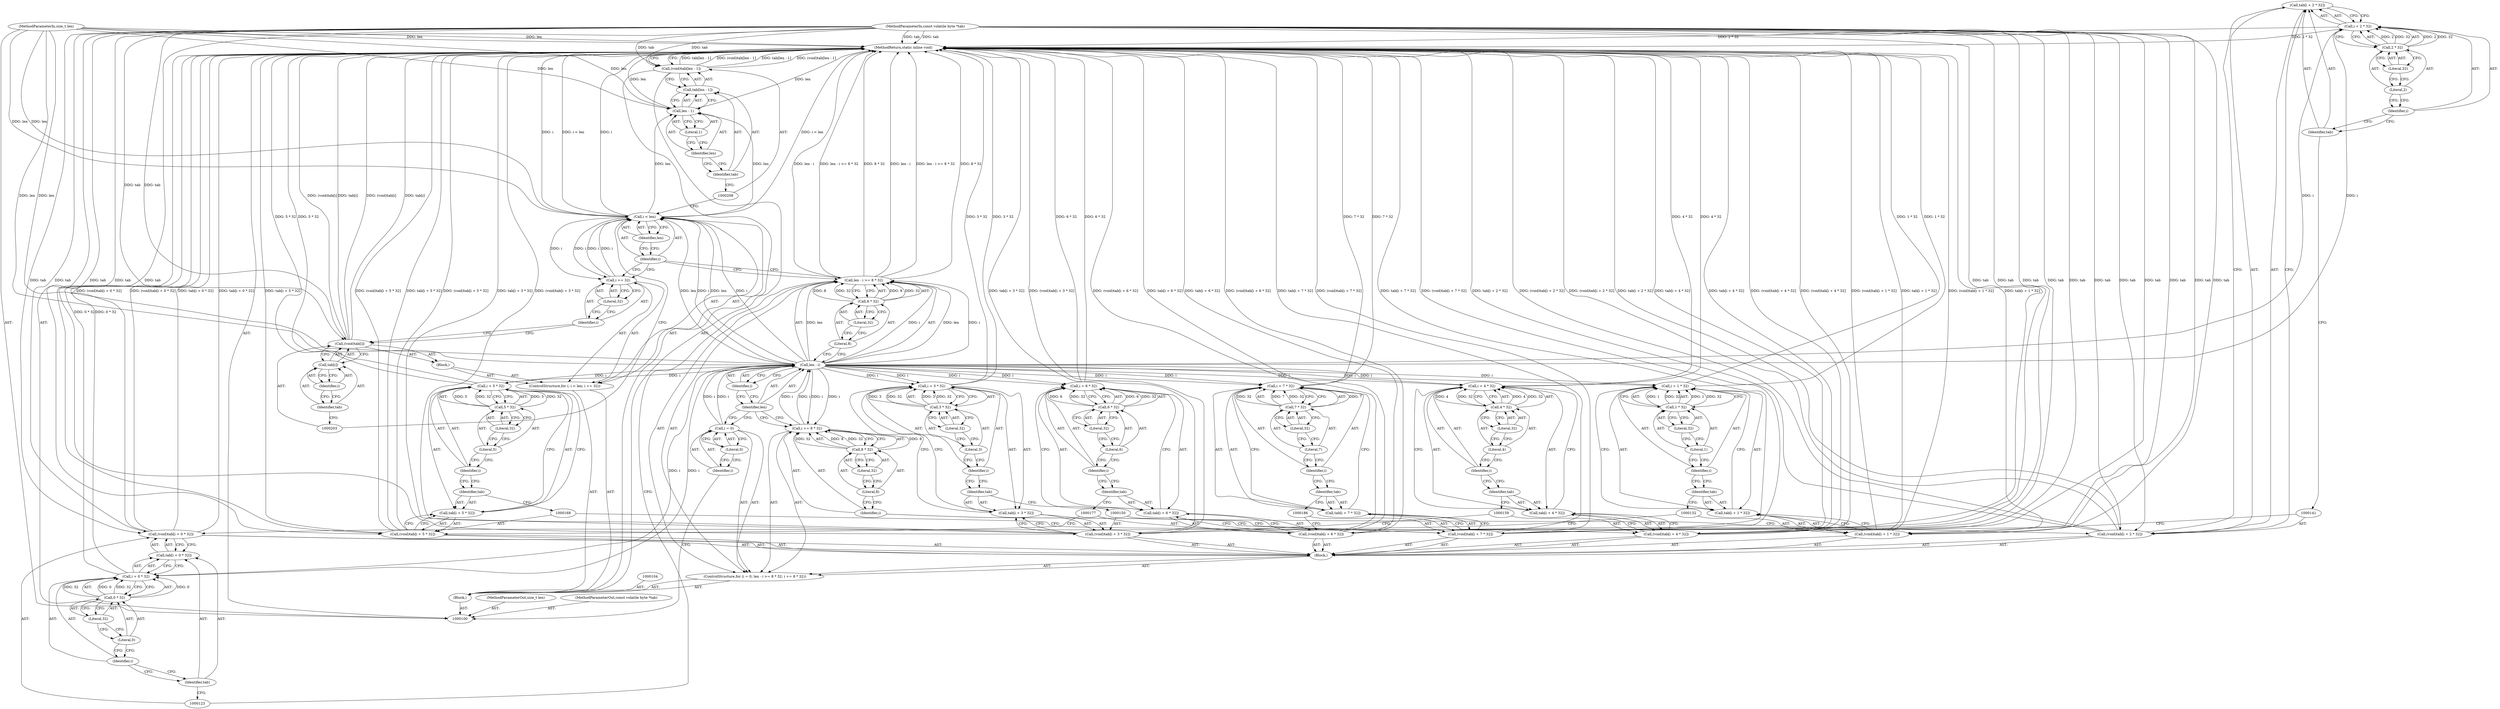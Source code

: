 digraph "0_libgcrypt_daedbbb5541cd8ecda1459d3b843ea4d92788762_3" {
"1000142" [label="(Call,tab[i + 2 * 32])"];
"1000143" [label="(Identifier,tab)"];
"1000144" [label="(Call,i + 2 * 32)"];
"1000145" [label="(Identifier,i)"];
"1000146" [label="(Call,2 * 32)"];
"1000147" [label="(Literal,2)"];
"1000148" [label="(Literal,32)"];
"1000140" [label="(Call,(void)tab[i + 2 * 32])"];
"1000151" [label="(Call,tab[i + 3 * 32])"];
"1000152" [label="(Identifier,tab)"];
"1000153" [label="(Call,i + 3 * 32)"];
"1000154" [label="(Identifier,i)"];
"1000155" [label="(Call,3 * 32)"];
"1000156" [label="(Literal,3)"];
"1000157" [label="(Literal,32)"];
"1000149" [label="(Call,(void)tab[i + 3 * 32])"];
"1000160" [label="(Call,tab[i + 4 * 32])"];
"1000161" [label="(Identifier,tab)"];
"1000162" [label="(Call,i + 4 * 32)"];
"1000163" [label="(Identifier,i)"];
"1000164" [label="(Call,4 * 32)"];
"1000165" [label="(Literal,4)"];
"1000166" [label="(Literal,32)"];
"1000158" [label="(Call,(void)tab[i + 4 * 32])"];
"1000169" [label="(Call,tab[i + 5 * 32])"];
"1000170" [label="(Identifier,tab)"];
"1000171" [label="(Call,i + 5 * 32)"];
"1000172" [label="(Identifier,i)"];
"1000173" [label="(Call,5 * 32)"];
"1000174" [label="(Literal,5)"];
"1000175" [label="(Literal,32)"];
"1000167" [label="(Call,(void)tab[i + 5 * 32])"];
"1000178" [label="(Call,tab[i + 6 * 32])"];
"1000179" [label="(Identifier,tab)"];
"1000180" [label="(Call,i + 6 * 32)"];
"1000181" [label="(Identifier,i)"];
"1000182" [label="(Call,6 * 32)"];
"1000183" [label="(Literal,6)"];
"1000184" [label="(Literal,32)"];
"1000176" [label="(Call,(void)tab[i + 6 * 32])"];
"1000187" [label="(Call,tab[i + 7 * 32])"];
"1000188" [label="(Identifier,tab)"];
"1000189" [label="(Call,i + 7 * 32)"];
"1000190" [label="(Identifier,i)"];
"1000191" [label="(Call,7 * 32)"];
"1000192" [label="(Literal,7)"];
"1000193" [label="(Literal,32)"];
"1000185" [label="(Call,(void)tab[i + 7 * 32])"];
"1000197" [label="(Identifier,len)"];
"1000198" [label="(Call,i += 32)"];
"1000199" [label="(Identifier,i)"];
"1000194" [label="(ControlStructure,for (; i < len; i += 32))"];
"1000200" [label="(Literal,32)"];
"1000195" [label="(Call,i < len)"];
"1000196" [label="(Identifier,i)"];
"1000201" [label="(Block,)"];
"1000204" [label="(Call,tab[i])"];
"1000205" [label="(Identifier,tab)"];
"1000206" [label="(Identifier,i)"];
"1000202" [label="(Call,(void)tab[i])"];
"1000214" [label="(MethodReturn,static inline void)"];
"1000101" [label="(MethodParameterIn,const volatile byte *tab)"];
"1000266" [label="(MethodParameterOut,const volatile byte *tab)"];
"1000102" [label="(MethodParameterIn,size_t len)"];
"1000267" [label="(MethodParameterOut,size_t len)"];
"1000211" [label="(Call,len - 1)"];
"1000212" [label="(Identifier,len)"];
"1000213" [label="(Literal,1)"];
"1000207" [label="(Call,(void)tab[len - 1])"];
"1000209" [label="(Call,tab[len - 1])"];
"1000210" [label="(Identifier,tab)"];
"1000103" [label="(Block,)"];
"1000108" [label="(Literal,0)"];
"1000109" [label="(Call,len - i >= 8 * 32)"];
"1000110" [label="(Call,len - i)"];
"1000111" [label="(Identifier,len)"];
"1000105" [label="(ControlStructure,for (i = 0; len - i >= 8 * 32; i += 8 * 32))"];
"1000112" [label="(Identifier,i)"];
"1000113" [label="(Call,8 * 32)"];
"1000114" [label="(Literal,8)"];
"1000115" [label="(Literal,32)"];
"1000116" [label="(Call,i += 8 * 32)"];
"1000117" [label="(Identifier,i)"];
"1000118" [label="(Call,8 * 32)"];
"1000119" [label="(Literal,8)"];
"1000120" [label="(Literal,32)"];
"1000106" [label="(Call,i = 0)"];
"1000107" [label="(Identifier,i)"];
"1000121" [label="(Block,)"];
"1000124" [label="(Call,tab[i + 0 * 32])"];
"1000125" [label="(Identifier,tab)"];
"1000126" [label="(Call,i + 0 * 32)"];
"1000127" [label="(Identifier,i)"];
"1000128" [label="(Call,0 * 32)"];
"1000129" [label="(Literal,0)"];
"1000130" [label="(Literal,32)"];
"1000122" [label="(Call,(void)tab[i + 0 * 32])"];
"1000133" [label="(Call,tab[i + 1 * 32])"];
"1000134" [label="(Identifier,tab)"];
"1000135" [label="(Call,i + 1 * 32)"];
"1000136" [label="(Identifier,i)"];
"1000137" [label="(Call,1 * 32)"];
"1000138" [label="(Literal,1)"];
"1000139" [label="(Literal,32)"];
"1000131" [label="(Call,(void)tab[i + 1 * 32])"];
"1000142" -> "1000140"  [label="AST: "];
"1000142" -> "1000144"  [label="CFG: "];
"1000143" -> "1000142"  [label="AST: "];
"1000144" -> "1000142"  [label="AST: "];
"1000140" -> "1000142"  [label="CFG: "];
"1000143" -> "1000142"  [label="AST: "];
"1000143" -> "1000141"  [label="CFG: "];
"1000145" -> "1000143"  [label="CFG: "];
"1000144" -> "1000142"  [label="AST: "];
"1000144" -> "1000146"  [label="CFG: "];
"1000145" -> "1000144"  [label="AST: "];
"1000146" -> "1000144"  [label="AST: "];
"1000142" -> "1000144"  [label="CFG: "];
"1000144" -> "1000214"  [label="DDG: 2 * 32"];
"1000110" -> "1000144"  [label="DDG: i"];
"1000146" -> "1000144"  [label="DDG: 2"];
"1000146" -> "1000144"  [label="DDG: 32"];
"1000145" -> "1000144"  [label="AST: "];
"1000145" -> "1000143"  [label="CFG: "];
"1000147" -> "1000145"  [label="CFG: "];
"1000146" -> "1000144"  [label="AST: "];
"1000146" -> "1000148"  [label="CFG: "];
"1000147" -> "1000146"  [label="AST: "];
"1000148" -> "1000146"  [label="AST: "];
"1000144" -> "1000146"  [label="CFG: "];
"1000146" -> "1000144"  [label="DDG: 2"];
"1000146" -> "1000144"  [label="DDG: 32"];
"1000147" -> "1000146"  [label="AST: "];
"1000147" -> "1000145"  [label="CFG: "];
"1000148" -> "1000147"  [label="CFG: "];
"1000148" -> "1000146"  [label="AST: "];
"1000148" -> "1000147"  [label="CFG: "];
"1000146" -> "1000148"  [label="CFG: "];
"1000140" -> "1000121"  [label="AST: "];
"1000140" -> "1000142"  [label="CFG: "];
"1000141" -> "1000140"  [label="AST: "];
"1000142" -> "1000140"  [label="AST: "];
"1000150" -> "1000140"  [label="CFG: "];
"1000140" -> "1000214"  [label="DDG: tab[i + 2 * 32]"];
"1000140" -> "1000214"  [label="DDG: (void)tab[i + 2 * 32]"];
"1000101" -> "1000140"  [label="DDG: tab"];
"1000151" -> "1000149"  [label="AST: "];
"1000151" -> "1000153"  [label="CFG: "];
"1000152" -> "1000151"  [label="AST: "];
"1000153" -> "1000151"  [label="AST: "];
"1000149" -> "1000151"  [label="CFG: "];
"1000152" -> "1000151"  [label="AST: "];
"1000152" -> "1000150"  [label="CFG: "];
"1000154" -> "1000152"  [label="CFG: "];
"1000153" -> "1000151"  [label="AST: "];
"1000153" -> "1000155"  [label="CFG: "];
"1000154" -> "1000153"  [label="AST: "];
"1000155" -> "1000153"  [label="AST: "];
"1000151" -> "1000153"  [label="CFG: "];
"1000153" -> "1000214"  [label="DDG: 3 * 32"];
"1000110" -> "1000153"  [label="DDG: i"];
"1000155" -> "1000153"  [label="DDG: 3"];
"1000155" -> "1000153"  [label="DDG: 32"];
"1000154" -> "1000153"  [label="AST: "];
"1000154" -> "1000152"  [label="CFG: "];
"1000156" -> "1000154"  [label="CFG: "];
"1000155" -> "1000153"  [label="AST: "];
"1000155" -> "1000157"  [label="CFG: "];
"1000156" -> "1000155"  [label="AST: "];
"1000157" -> "1000155"  [label="AST: "];
"1000153" -> "1000155"  [label="CFG: "];
"1000155" -> "1000153"  [label="DDG: 3"];
"1000155" -> "1000153"  [label="DDG: 32"];
"1000156" -> "1000155"  [label="AST: "];
"1000156" -> "1000154"  [label="CFG: "];
"1000157" -> "1000156"  [label="CFG: "];
"1000157" -> "1000155"  [label="AST: "];
"1000157" -> "1000156"  [label="CFG: "];
"1000155" -> "1000157"  [label="CFG: "];
"1000149" -> "1000121"  [label="AST: "];
"1000149" -> "1000151"  [label="CFG: "];
"1000150" -> "1000149"  [label="AST: "];
"1000151" -> "1000149"  [label="AST: "];
"1000159" -> "1000149"  [label="CFG: "];
"1000149" -> "1000214"  [label="DDG: tab[i + 3 * 32]"];
"1000149" -> "1000214"  [label="DDG: (void)tab[i + 3 * 32]"];
"1000101" -> "1000149"  [label="DDG: tab"];
"1000160" -> "1000158"  [label="AST: "];
"1000160" -> "1000162"  [label="CFG: "];
"1000161" -> "1000160"  [label="AST: "];
"1000162" -> "1000160"  [label="AST: "];
"1000158" -> "1000160"  [label="CFG: "];
"1000161" -> "1000160"  [label="AST: "];
"1000161" -> "1000159"  [label="CFG: "];
"1000163" -> "1000161"  [label="CFG: "];
"1000162" -> "1000160"  [label="AST: "];
"1000162" -> "1000164"  [label="CFG: "];
"1000163" -> "1000162"  [label="AST: "];
"1000164" -> "1000162"  [label="AST: "];
"1000160" -> "1000162"  [label="CFG: "];
"1000162" -> "1000214"  [label="DDG: 4 * 32"];
"1000110" -> "1000162"  [label="DDG: i"];
"1000164" -> "1000162"  [label="DDG: 4"];
"1000164" -> "1000162"  [label="DDG: 32"];
"1000163" -> "1000162"  [label="AST: "];
"1000163" -> "1000161"  [label="CFG: "];
"1000165" -> "1000163"  [label="CFG: "];
"1000164" -> "1000162"  [label="AST: "];
"1000164" -> "1000166"  [label="CFG: "];
"1000165" -> "1000164"  [label="AST: "];
"1000166" -> "1000164"  [label="AST: "];
"1000162" -> "1000164"  [label="CFG: "];
"1000164" -> "1000162"  [label="DDG: 4"];
"1000164" -> "1000162"  [label="DDG: 32"];
"1000165" -> "1000164"  [label="AST: "];
"1000165" -> "1000163"  [label="CFG: "];
"1000166" -> "1000165"  [label="CFG: "];
"1000166" -> "1000164"  [label="AST: "];
"1000166" -> "1000165"  [label="CFG: "];
"1000164" -> "1000166"  [label="CFG: "];
"1000158" -> "1000121"  [label="AST: "];
"1000158" -> "1000160"  [label="CFG: "];
"1000159" -> "1000158"  [label="AST: "];
"1000160" -> "1000158"  [label="AST: "];
"1000168" -> "1000158"  [label="CFG: "];
"1000158" -> "1000214"  [label="DDG: tab[i + 4 * 32]"];
"1000158" -> "1000214"  [label="DDG: (void)tab[i + 4 * 32]"];
"1000101" -> "1000158"  [label="DDG: tab"];
"1000169" -> "1000167"  [label="AST: "];
"1000169" -> "1000171"  [label="CFG: "];
"1000170" -> "1000169"  [label="AST: "];
"1000171" -> "1000169"  [label="AST: "];
"1000167" -> "1000169"  [label="CFG: "];
"1000170" -> "1000169"  [label="AST: "];
"1000170" -> "1000168"  [label="CFG: "];
"1000172" -> "1000170"  [label="CFG: "];
"1000171" -> "1000169"  [label="AST: "];
"1000171" -> "1000173"  [label="CFG: "];
"1000172" -> "1000171"  [label="AST: "];
"1000173" -> "1000171"  [label="AST: "];
"1000169" -> "1000171"  [label="CFG: "];
"1000171" -> "1000214"  [label="DDG: 5 * 32"];
"1000110" -> "1000171"  [label="DDG: i"];
"1000173" -> "1000171"  [label="DDG: 5"];
"1000173" -> "1000171"  [label="DDG: 32"];
"1000172" -> "1000171"  [label="AST: "];
"1000172" -> "1000170"  [label="CFG: "];
"1000174" -> "1000172"  [label="CFG: "];
"1000173" -> "1000171"  [label="AST: "];
"1000173" -> "1000175"  [label="CFG: "];
"1000174" -> "1000173"  [label="AST: "];
"1000175" -> "1000173"  [label="AST: "];
"1000171" -> "1000173"  [label="CFG: "];
"1000173" -> "1000171"  [label="DDG: 5"];
"1000173" -> "1000171"  [label="DDG: 32"];
"1000174" -> "1000173"  [label="AST: "];
"1000174" -> "1000172"  [label="CFG: "];
"1000175" -> "1000174"  [label="CFG: "];
"1000175" -> "1000173"  [label="AST: "];
"1000175" -> "1000174"  [label="CFG: "];
"1000173" -> "1000175"  [label="CFG: "];
"1000167" -> "1000121"  [label="AST: "];
"1000167" -> "1000169"  [label="CFG: "];
"1000168" -> "1000167"  [label="AST: "];
"1000169" -> "1000167"  [label="AST: "];
"1000177" -> "1000167"  [label="CFG: "];
"1000167" -> "1000214"  [label="DDG: tab[i + 5 * 32]"];
"1000167" -> "1000214"  [label="DDG: (void)tab[i + 5 * 32]"];
"1000101" -> "1000167"  [label="DDG: tab"];
"1000178" -> "1000176"  [label="AST: "];
"1000178" -> "1000180"  [label="CFG: "];
"1000179" -> "1000178"  [label="AST: "];
"1000180" -> "1000178"  [label="AST: "];
"1000176" -> "1000178"  [label="CFG: "];
"1000179" -> "1000178"  [label="AST: "];
"1000179" -> "1000177"  [label="CFG: "];
"1000181" -> "1000179"  [label="CFG: "];
"1000180" -> "1000178"  [label="AST: "];
"1000180" -> "1000182"  [label="CFG: "];
"1000181" -> "1000180"  [label="AST: "];
"1000182" -> "1000180"  [label="AST: "];
"1000178" -> "1000180"  [label="CFG: "];
"1000180" -> "1000214"  [label="DDG: 6 * 32"];
"1000110" -> "1000180"  [label="DDG: i"];
"1000182" -> "1000180"  [label="DDG: 6"];
"1000182" -> "1000180"  [label="DDG: 32"];
"1000181" -> "1000180"  [label="AST: "];
"1000181" -> "1000179"  [label="CFG: "];
"1000183" -> "1000181"  [label="CFG: "];
"1000182" -> "1000180"  [label="AST: "];
"1000182" -> "1000184"  [label="CFG: "];
"1000183" -> "1000182"  [label="AST: "];
"1000184" -> "1000182"  [label="AST: "];
"1000180" -> "1000182"  [label="CFG: "];
"1000182" -> "1000180"  [label="DDG: 6"];
"1000182" -> "1000180"  [label="DDG: 32"];
"1000183" -> "1000182"  [label="AST: "];
"1000183" -> "1000181"  [label="CFG: "];
"1000184" -> "1000183"  [label="CFG: "];
"1000184" -> "1000182"  [label="AST: "];
"1000184" -> "1000183"  [label="CFG: "];
"1000182" -> "1000184"  [label="CFG: "];
"1000176" -> "1000121"  [label="AST: "];
"1000176" -> "1000178"  [label="CFG: "];
"1000177" -> "1000176"  [label="AST: "];
"1000178" -> "1000176"  [label="AST: "];
"1000186" -> "1000176"  [label="CFG: "];
"1000176" -> "1000214"  [label="DDG: tab[i + 6 * 32]"];
"1000176" -> "1000214"  [label="DDG: (void)tab[i + 6 * 32]"];
"1000101" -> "1000176"  [label="DDG: tab"];
"1000187" -> "1000185"  [label="AST: "];
"1000187" -> "1000189"  [label="CFG: "];
"1000188" -> "1000187"  [label="AST: "];
"1000189" -> "1000187"  [label="AST: "];
"1000185" -> "1000187"  [label="CFG: "];
"1000188" -> "1000187"  [label="AST: "];
"1000188" -> "1000186"  [label="CFG: "];
"1000190" -> "1000188"  [label="CFG: "];
"1000189" -> "1000187"  [label="AST: "];
"1000189" -> "1000191"  [label="CFG: "];
"1000190" -> "1000189"  [label="AST: "];
"1000191" -> "1000189"  [label="AST: "];
"1000187" -> "1000189"  [label="CFG: "];
"1000189" -> "1000214"  [label="DDG: 7 * 32"];
"1000110" -> "1000189"  [label="DDG: i"];
"1000191" -> "1000189"  [label="DDG: 7"];
"1000191" -> "1000189"  [label="DDG: 32"];
"1000190" -> "1000189"  [label="AST: "];
"1000190" -> "1000188"  [label="CFG: "];
"1000192" -> "1000190"  [label="CFG: "];
"1000191" -> "1000189"  [label="AST: "];
"1000191" -> "1000193"  [label="CFG: "];
"1000192" -> "1000191"  [label="AST: "];
"1000193" -> "1000191"  [label="AST: "];
"1000189" -> "1000191"  [label="CFG: "];
"1000191" -> "1000189"  [label="DDG: 7"];
"1000191" -> "1000189"  [label="DDG: 32"];
"1000192" -> "1000191"  [label="AST: "];
"1000192" -> "1000190"  [label="CFG: "];
"1000193" -> "1000192"  [label="CFG: "];
"1000193" -> "1000191"  [label="AST: "];
"1000193" -> "1000192"  [label="CFG: "];
"1000191" -> "1000193"  [label="CFG: "];
"1000185" -> "1000121"  [label="AST: "];
"1000185" -> "1000187"  [label="CFG: "];
"1000186" -> "1000185"  [label="AST: "];
"1000187" -> "1000185"  [label="AST: "];
"1000117" -> "1000185"  [label="CFG: "];
"1000185" -> "1000214"  [label="DDG: (void)tab[i + 7 * 32]"];
"1000185" -> "1000214"  [label="DDG: tab[i + 7 * 32]"];
"1000101" -> "1000185"  [label="DDG: tab"];
"1000197" -> "1000195"  [label="AST: "];
"1000197" -> "1000196"  [label="CFG: "];
"1000195" -> "1000197"  [label="CFG: "];
"1000198" -> "1000194"  [label="AST: "];
"1000198" -> "1000200"  [label="CFG: "];
"1000199" -> "1000198"  [label="AST: "];
"1000200" -> "1000198"  [label="AST: "];
"1000196" -> "1000198"  [label="CFG: "];
"1000198" -> "1000195"  [label="DDG: i"];
"1000195" -> "1000198"  [label="DDG: i"];
"1000199" -> "1000198"  [label="AST: "];
"1000199" -> "1000202"  [label="CFG: "];
"1000200" -> "1000199"  [label="CFG: "];
"1000194" -> "1000103"  [label="AST: "];
"1000195" -> "1000194"  [label="AST: "];
"1000198" -> "1000194"  [label="AST: "];
"1000201" -> "1000194"  [label="AST: "];
"1000200" -> "1000198"  [label="AST: "];
"1000200" -> "1000199"  [label="CFG: "];
"1000198" -> "1000200"  [label="CFG: "];
"1000195" -> "1000194"  [label="AST: "];
"1000195" -> "1000197"  [label="CFG: "];
"1000196" -> "1000195"  [label="AST: "];
"1000197" -> "1000195"  [label="AST: "];
"1000203" -> "1000195"  [label="CFG: "];
"1000208" -> "1000195"  [label="CFG: "];
"1000195" -> "1000214"  [label="DDG: i < len"];
"1000195" -> "1000214"  [label="DDG: i"];
"1000110" -> "1000195"  [label="DDG: i"];
"1000110" -> "1000195"  [label="DDG: len"];
"1000198" -> "1000195"  [label="DDG: i"];
"1000102" -> "1000195"  [label="DDG: len"];
"1000195" -> "1000198"  [label="DDG: i"];
"1000195" -> "1000211"  [label="DDG: len"];
"1000196" -> "1000195"  [label="AST: "];
"1000196" -> "1000198"  [label="CFG: "];
"1000196" -> "1000109"  [label="CFG: "];
"1000197" -> "1000196"  [label="CFG: "];
"1000201" -> "1000194"  [label="AST: "];
"1000202" -> "1000201"  [label="AST: "];
"1000204" -> "1000202"  [label="AST: "];
"1000204" -> "1000206"  [label="CFG: "];
"1000205" -> "1000204"  [label="AST: "];
"1000206" -> "1000204"  [label="AST: "];
"1000202" -> "1000204"  [label="CFG: "];
"1000205" -> "1000204"  [label="AST: "];
"1000205" -> "1000203"  [label="CFG: "];
"1000206" -> "1000205"  [label="CFG: "];
"1000206" -> "1000204"  [label="AST: "];
"1000206" -> "1000205"  [label="CFG: "];
"1000204" -> "1000206"  [label="CFG: "];
"1000202" -> "1000201"  [label="AST: "];
"1000202" -> "1000204"  [label="CFG: "];
"1000203" -> "1000202"  [label="AST: "];
"1000204" -> "1000202"  [label="AST: "];
"1000199" -> "1000202"  [label="CFG: "];
"1000202" -> "1000214"  [label="DDG: tab[i]"];
"1000202" -> "1000214"  [label="DDG: (void)tab[i]"];
"1000101" -> "1000202"  [label="DDG: tab"];
"1000214" -> "1000100"  [label="AST: "];
"1000214" -> "1000207"  [label="CFG: "];
"1000207" -> "1000214"  [label="DDG: tab[len - 1]"];
"1000207" -> "1000214"  [label="DDG: (void)tab[len - 1]"];
"1000185" -> "1000214"  [label="DDG: (void)tab[i + 7 * 32]"];
"1000185" -> "1000214"  [label="DDG: tab[i + 7 * 32]"];
"1000149" -> "1000214"  [label="DDG: tab[i + 3 * 32]"];
"1000149" -> "1000214"  [label="DDG: (void)tab[i + 3 * 32]"];
"1000167" -> "1000214"  [label="DDG: tab[i + 5 * 32]"];
"1000167" -> "1000214"  [label="DDG: (void)tab[i + 5 * 32]"];
"1000211" -> "1000214"  [label="DDG: len"];
"1000126" -> "1000214"  [label="DDG: 0 * 32"];
"1000180" -> "1000214"  [label="DDG: 6 * 32"];
"1000176" -> "1000214"  [label="DDG: tab[i + 6 * 32]"];
"1000176" -> "1000214"  [label="DDG: (void)tab[i + 6 * 32]"];
"1000162" -> "1000214"  [label="DDG: 4 * 32"];
"1000140" -> "1000214"  [label="DDG: tab[i + 2 * 32]"];
"1000140" -> "1000214"  [label="DDG: (void)tab[i + 2 * 32]"];
"1000158" -> "1000214"  [label="DDG: tab[i + 4 * 32]"];
"1000158" -> "1000214"  [label="DDG: (void)tab[i + 4 * 32]"];
"1000195" -> "1000214"  [label="DDG: i < len"];
"1000195" -> "1000214"  [label="DDG: i"];
"1000153" -> "1000214"  [label="DDG: 3 * 32"];
"1000189" -> "1000214"  [label="DDG: 7 * 32"];
"1000131" -> "1000214"  [label="DDG: tab[i + 1 * 32]"];
"1000131" -> "1000214"  [label="DDG: (void)tab[i + 1 * 32]"];
"1000102" -> "1000214"  [label="DDG: len"];
"1000109" -> "1000214"  [label="DDG: 8 * 32"];
"1000109" -> "1000214"  [label="DDG: len - i"];
"1000109" -> "1000214"  [label="DDG: len - i >= 8 * 32"];
"1000101" -> "1000214"  [label="DDG: tab"];
"1000171" -> "1000214"  [label="DDG: 5 * 32"];
"1000122" -> "1000214"  [label="DDG: (void)tab[i + 0 * 32]"];
"1000122" -> "1000214"  [label="DDG: tab[i + 0 * 32]"];
"1000144" -> "1000214"  [label="DDG: 2 * 32"];
"1000135" -> "1000214"  [label="DDG: 1 * 32"];
"1000202" -> "1000214"  [label="DDG: tab[i]"];
"1000202" -> "1000214"  [label="DDG: (void)tab[i]"];
"1000101" -> "1000100"  [label="AST: "];
"1000101" -> "1000214"  [label="DDG: tab"];
"1000101" -> "1000122"  [label="DDG: tab"];
"1000101" -> "1000131"  [label="DDG: tab"];
"1000101" -> "1000140"  [label="DDG: tab"];
"1000101" -> "1000149"  [label="DDG: tab"];
"1000101" -> "1000158"  [label="DDG: tab"];
"1000101" -> "1000167"  [label="DDG: tab"];
"1000101" -> "1000176"  [label="DDG: tab"];
"1000101" -> "1000185"  [label="DDG: tab"];
"1000101" -> "1000202"  [label="DDG: tab"];
"1000101" -> "1000207"  [label="DDG: tab"];
"1000266" -> "1000100"  [label="AST: "];
"1000102" -> "1000100"  [label="AST: "];
"1000102" -> "1000214"  [label="DDG: len"];
"1000102" -> "1000110"  [label="DDG: len"];
"1000102" -> "1000195"  [label="DDG: len"];
"1000102" -> "1000211"  [label="DDG: len"];
"1000267" -> "1000100"  [label="AST: "];
"1000211" -> "1000209"  [label="AST: "];
"1000211" -> "1000213"  [label="CFG: "];
"1000212" -> "1000211"  [label="AST: "];
"1000213" -> "1000211"  [label="AST: "];
"1000209" -> "1000211"  [label="CFG: "];
"1000211" -> "1000214"  [label="DDG: len"];
"1000195" -> "1000211"  [label="DDG: len"];
"1000102" -> "1000211"  [label="DDG: len"];
"1000212" -> "1000211"  [label="AST: "];
"1000212" -> "1000210"  [label="CFG: "];
"1000213" -> "1000212"  [label="CFG: "];
"1000213" -> "1000211"  [label="AST: "];
"1000213" -> "1000212"  [label="CFG: "];
"1000211" -> "1000213"  [label="CFG: "];
"1000207" -> "1000103"  [label="AST: "];
"1000207" -> "1000209"  [label="CFG: "];
"1000208" -> "1000207"  [label="AST: "];
"1000209" -> "1000207"  [label="AST: "];
"1000214" -> "1000207"  [label="CFG: "];
"1000207" -> "1000214"  [label="DDG: tab[len - 1]"];
"1000207" -> "1000214"  [label="DDG: (void)tab[len - 1]"];
"1000101" -> "1000207"  [label="DDG: tab"];
"1000209" -> "1000207"  [label="AST: "];
"1000209" -> "1000211"  [label="CFG: "];
"1000210" -> "1000209"  [label="AST: "];
"1000211" -> "1000209"  [label="AST: "];
"1000207" -> "1000209"  [label="CFG: "];
"1000210" -> "1000209"  [label="AST: "];
"1000210" -> "1000208"  [label="CFG: "];
"1000212" -> "1000210"  [label="CFG: "];
"1000103" -> "1000100"  [label="AST: "];
"1000104" -> "1000103"  [label="AST: "];
"1000105" -> "1000103"  [label="AST: "];
"1000194" -> "1000103"  [label="AST: "];
"1000207" -> "1000103"  [label="AST: "];
"1000108" -> "1000106"  [label="AST: "];
"1000108" -> "1000107"  [label="CFG: "];
"1000106" -> "1000108"  [label="CFG: "];
"1000109" -> "1000105"  [label="AST: "];
"1000109" -> "1000113"  [label="CFG: "];
"1000110" -> "1000109"  [label="AST: "];
"1000113" -> "1000109"  [label="AST: "];
"1000123" -> "1000109"  [label="CFG: "];
"1000196" -> "1000109"  [label="CFG: "];
"1000109" -> "1000214"  [label="DDG: 8 * 32"];
"1000109" -> "1000214"  [label="DDG: len - i"];
"1000109" -> "1000214"  [label="DDG: len - i >= 8 * 32"];
"1000110" -> "1000109"  [label="DDG: len"];
"1000110" -> "1000109"  [label="DDG: i"];
"1000113" -> "1000109"  [label="DDG: 8"];
"1000113" -> "1000109"  [label="DDG: 32"];
"1000110" -> "1000109"  [label="AST: "];
"1000110" -> "1000112"  [label="CFG: "];
"1000111" -> "1000110"  [label="AST: "];
"1000112" -> "1000110"  [label="AST: "];
"1000114" -> "1000110"  [label="CFG: "];
"1000110" -> "1000109"  [label="DDG: len"];
"1000110" -> "1000109"  [label="DDG: i"];
"1000102" -> "1000110"  [label="DDG: len"];
"1000116" -> "1000110"  [label="DDG: i"];
"1000106" -> "1000110"  [label="DDG: i"];
"1000110" -> "1000116"  [label="DDG: i"];
"1000110" -> "1000126"  [label="DDG: i"];
"1000110" -> "1000135"  [label="DDG: i"];
"1000110" -> "1000144"  [label="DDG: i"];
"1000110" -> "1000153"  [label="DDG: i"];
"1000110" -> "1000162"  [label="DDG: i"];
"1000110" -> "1000171"  [label="DDG: i"];
"1000110" -> "1000180"  [label="DDG: i"];
"1000110" -> "1000189"  [label="DDG: i"];
"1000110" -> "1000195"  [label="DDG: i"];
"1000110" -> "1000195"  [label="DDG: len"];
"1000111" -> "1000110"  [label="AST: "];
"1000111" -> "1000106"  [label="CFG: "];
"1000111" -> "1000116"  [label="CFG: "];
"1000112" -> "1000111"  [label="CFG: "];
"1000105" -> "1000103"  [label="AST: "];
"1000106" -> "1000105"  [label="AST: "];
"1000109" -> "1000105"  [label="AST: "];
"1000116" -> "1000105"  [label="AST: "];
"1000121" -> "1000105"  [label="AST: "];
"1000112" -> "1000110"  [label="AST: "];
"1000112" -> "1000111"  [label="CFG: "];
"1000110" -> "1000112"  [label="CFG: "];
"1000113" -> "1000109"  [label="AST: "];
"1000113" -> "1000115"  [label="CFG: "];
"1000114" -> "1000113"  [label="AST: "];
"1000115" -> "1000113"  [label="AST: "];
"1000109" -> "1000113"  [label="CFG: "];
"1000113" -> "1000109"  [label="DDG: 8"];
"1000113" -> "1000109"  [label="DDG: 32"];
"1000114" -> "1000113"  [label="AST: "];
"1000114" -> "1000110"  [label="CFG: "];
"1000115" -> "1000114"  [label="CFG: "];
"1000115" -> "1000113"  [label="AST: "];
"1000115" -> "1000114"  [label="CFG: "];
"1000113" -> "1000115"  [label="CFG: "];
"1000116" -> "1000105"  [label="AST: "];
"1000116" -> "1000118"  [label="CFG: "];
"1000117" -> "1000116"  [label="AST: "];
"1000118" -> "1000116"  [label="AST: "];
"1000111" -> "1000116"  [label="CFG: "];
"1000116" -> "1000110"  [label="DDG: i"];
"1000118" -> "1000116"  [label="DDG: 8"];
"1000118" -> "1000116"  [label="DDG: 32"];
"1000110" -> "1000116"  [label="DDG: i"];
"1000117" -> "1000116"  [label="AST: "];
"1000117" -> "1000185"  [label="CFG: "];
"1000119" -> "1000117"  [label="CFG: "];
"1000118" -> "1000116"  [label="AST: "];
"1000118" -> "1000120"  [label="CFG: "];
"1000119" -> "1000118"  [label="AST: "];
"1000120" -> "1000118"  [label="AST: "];
"1000116" -> "1000118"  [label="CFG: "];
"1000118" -> "1000116"  [label="DDG: 8"];
"1000118" -> "1000116"  [label="DDG: 32"];
"1000119" -> "1000118"  [label="AST: "];
"1000119" -> "1000117"  [label="CFG: "];
"1000120" -> "1000119"  [label="CFG: "];
"1000120" -> "1000118"  [label="AST: "];
"1000120" -> "1000119"  [label="CFG: "];
"1000118" -> "1000120"  [label="CFG: "];
"1000106" -> "1000105"  [label="AST: "];
"1000106" -> "1000108"  [label="CFG: "];
"1000107" -> "1000106"  [label="AST: "];
"1000108" -> "1000106"  [label="AST: "];
"1000111" -> "1000106"  [label="CFG: "];
"1000106" -> "1000110"  [label="DDG: i"];
"1000107" -> "1000106"  [label="AST: "];
"1000107" -> "1000100"  [label="CFG: "];
"1000108" -> "1000107"  [label="CFG: "];
"1000121" -> "1000105"  [label="AST: "];
"1000122" -> "1000121"  [label="AST: "];
"1000131" -> "1000121"  [label="AST: "];
"1000140" -> "1000121"  [label="AST: "];
"1000149" -> "1000121"  [label="AST: "];
"1000158" -> "1000121"  [label="AST: "];
"1000167" -> "1000121"  [label="AST: "];
"1000176" -> "1000121"  [label="AST: "];
"1000185" -> "1000121"  [label="AST: "];
"1000124" -> "1000122"  [label="AST: "];
"1000124" -> "1000126"  [label="CFG: "];
"1000125" -> "1000124"  [label="AST: "];
"1000126" -> "1000124"  [label="AST: "];
"1000122" -> "1000124"  [label="CFG: "];
"1000125" -> "1000124"  [label="AST: "];
"1000125" -> "1000123"  [label="CFG: "];
"1000127" -> "1000125"  [label="CFG: "];
"1000126" -> "1000124"  [label="AST: "];
"1000126" -> "1000128"  [label="CFG: "];
"1000127" -> "1000126"  [label="AST: "];
"1000128" -> "1000126"  [label="AST: "];
"1000124" -> "1000126"  [label="CFG: "];
"1000126" -> "1000214"  [label="DDG: 0 * 32"];
"1000110" -> "1000126"  [label="DDG: i"];
"1000128" -> "1000126"  [label="DDG: 0"];
"1000128" -> "1000126"  [label="DDG: 32"];
"1000127" -> "1000126"  [label="AST: "];
"1000127" -> "1000125"  [label="CFG: "];
"1000129" -> "1000127"  [label="CFG: "];
"1000128" -> "1000126"  [label="AST: "];
"1000128" -> "1000130"  [label="CFG: "];
"1000129" -> "1000128"  [label="AST: "];
"1000130" -> "1000128"  [label="AST: "];
"1000126" -> "1000128"  [label="CFG: "];
"1000128" -> "1000126"  [label="DDG: 0"];
"1000128" -> "1000126"  [label="DDG: 32"];
"1000129" -> "1000128"  [label="AST: "];
"1000129" -> "1000127"  [label="CFG: "];
"1000130" -> "1000129"  [label="CFG: "];
"1000130" -> "1000128"  [label="AST: "];
"1000130" -> "1000129"  [label="CFG: "];
"1000128" -> "1000130"  [label="CFG: "];
"1000122" -> "1000121"  [label="AST: "];
"1000122" -> "1000124"  [label="CFG: "];
"1000123" -> "1000122"  [label="AST: "];
"1000124" -> "1000122"  [label="AST: "];
"1000132" -> "1000122"  [label="CFG: "];
"1000122" -> "1000214"  [label="DDG: (void)tab[i + 0 * 32]"];
"1000122" -> "1000214"  [label="DDG: tab[i + 0 * 32]"];
"1000101" -> "1000122"  [label="DDG: tab"];
"1000133" -> "1000131"  [label="AST: "];
"1000133" -> "1000135"  [label="CFG: "];
"1000134" -> "1000133"  [label="AST: "];
"1000135" -> "1000133"  [label="AST: "];
"1000131" -> "1000133"  [label="CFG: "];
"1000134" -> "1000133"  [label="AST: "];
"1000134" -> "1000132"  [label="CFG: "];
"1000136" -> "1000134"  [label="CFG: "];
"1000135" -> "1000133"  [label="AST: "];
"1000135" -> "1000137"  [label="CFG: "];
"1000136" -> "1000135"  [label="AST: "];
"1000137" -> "1000135"  [label="AST: "];
"1000133" -> "1000135"  [label="CFG: "];
"1000135" -> "1000214"  [label="DDG: 1 * 32"];
"1000110" -> "1000135"  [label="DDG: i"];
"1000137" -> "1000135"  [label="DDG: 1"];
"1000137" -> "1000135"  [label="DDG: 32"];
"1000136" -> "1000135"  [label="AST: "];
"1000136" -> "1000134"  [label="CFG: "];
"1000138" -> "1000136"  [label="CFG: "];
"1000137" -> "1000135"  [label="AST: "];
"1000137" -> "1000139"  [label="CFG: "];
"1000138" -> "1000137"  [label="AST: "];
"1000139" -> "1000137"  [label="AST: "];
"1000135" -> "1000137"  [label="CFG: "];
"1000137" -> "1000135"  [label="DDG: 1"];
"1000137" -> "1000135"  [label="DDG: 32"];
"1000138" -> "1000137"  [label="AST: "];
"1000138" -> "1000136"  [label="CFG: "];
"1000139" -> "1000138"  [label="CFG: "];
"1000139" -> "1000137"  [label="AST: "];
"1000139" -> "1000138"  [label="CFG: "];
"1000137" -> "1000139"  [label="CFG: "];
"1000131" -> "1000121"  [label="AST: "];
"1000131" -> "1000133"  [label="CFG: "];
"1000132" -> "1000131"  [label="AST: "];
"1000133" -> "1000131"  [label="AST: "];
"1000141" -> "1000131"  [label="CFG: "];
"1000131" -> "1000214"  [label="DDG: tab[i + 1 * 32]"];
"1000131" -> "1000214"  [label="DDG: (void)tab[i + 1 * 32]"];
"1000101" -> "1000131"  [label="DDG: tab"];
}
